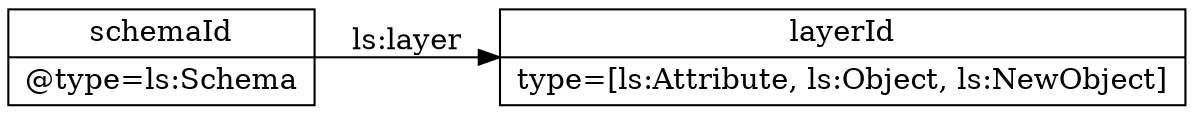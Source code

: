 digraph g {
  rankdir = "LR";

  schemaRoot [ shape = "record", label="schemaId | @type=ls:Schema"];
  layerRoot [ shape = "record", label="layerId | type=[ls:Attribute, ls:Object, ls:NewObject]"];

  schemaRoot -> layerRoot [ label="ls:layer" ];
}
